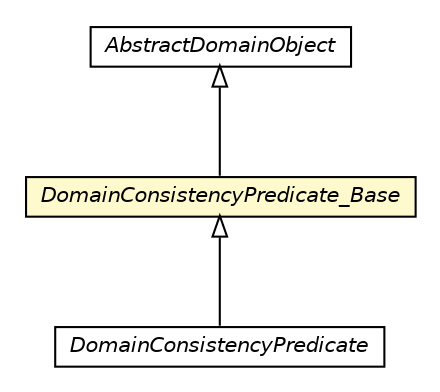 #!/usr/local/bin/dot
#
# Class diagram 
# Generated by UMLGraph version 5.1 (http://www.umlgraph.org/)
#

digraph G {
	edge [fontname="Helvetica",fontsize=10,labelfontname="Helvetica",labelfontsize=10];
	node [fontname="Helvetica",fontsize=10,shape=plaintext];
	nodesep=0.25;
	ranksep=0.5;
	// pt.ist.fenixframework.core.AbstractDomainObject
	c87164 [label=<<table title="pt.ist.fenixframework.core.AbstractDomainObject" border="0" cellborder="1" cellspacing="0" cellpadding="2" port="p" href="../core/AbstractDomainObject.html">
		<tr><td><table border="0" cellspacing="0" cellpadding="1">
<tr><td align="center" balign="center"><font face="Helvetica-Oblique"> AbstractDomainObject </font></td></tr>
		</table></td></tr>
		</table>>, fontname="Helvetica", fontcolor="black", fontsize=10.0];
	// pt.ist.fenixframework.consistencyPredicates.DomainConsistencyPredicate_Base
	c87308 [label=<<table title="pt.ist.fenixframework.consistencyPredicates.DomainConsistencyPredicate_Base" border="0" cellborder="1" cellspacing="0" cellpadding="2" port="p" bgcolor="lemonChiffon" href="./DomainConsistencyPredicate_Base.html">
		<tr><td><table border="0" cellspacing="0" cellpadding="1">
<tr><td align="center" balign="center"><font face="Helvetica-Oblique"> DomainConsistencyPredicate_Base </font></td></tr>
		</table></td></tr>
		</table>>, fontname="Helvetica", fontcolor="black", fontsize=10.0];
	// pt.ist.fenixframework.consistencyPredicates.DomainConsistencyPredicate
	c87309 [label=<<table title="pt.ist.fenixframework.consistencyPredicates.DomainConsistencyPredicate" border="0" cellborder="1" cellspacing="0" cellpadding="2" port="p" href="./DomainConsistencyPredicate.html">
		<tr><td><table border="0" cellspacing="0" cellpadding="1">
<tr><td align="center" balign="center"><font face="Helvetica-Oblique"> DomainConsistencyPredicate </font></td></tr>
		</table></td></tr>
		</table>>, fontname="Helvetica", fontcolor="black", fontsize=10.0];
	//pt.ist.fenixframework.consistencyPredicates.DomainConsistencyPredicate_Base extends pt.ist.fenixframework.core.AbstractDomainObject
	c87164:p -> c87308:p [dir=back,arrowtail=empty];
	//pt.ist.fenixframework.consistencyPredicates.DomainConsistencyPredicate extends pt.ist.fenixframework.consistencyPredicates.DomainConsistencyPredicate_Base
	c87308:p -> c87309:p [dir=back,arrowtail=empty];
}

